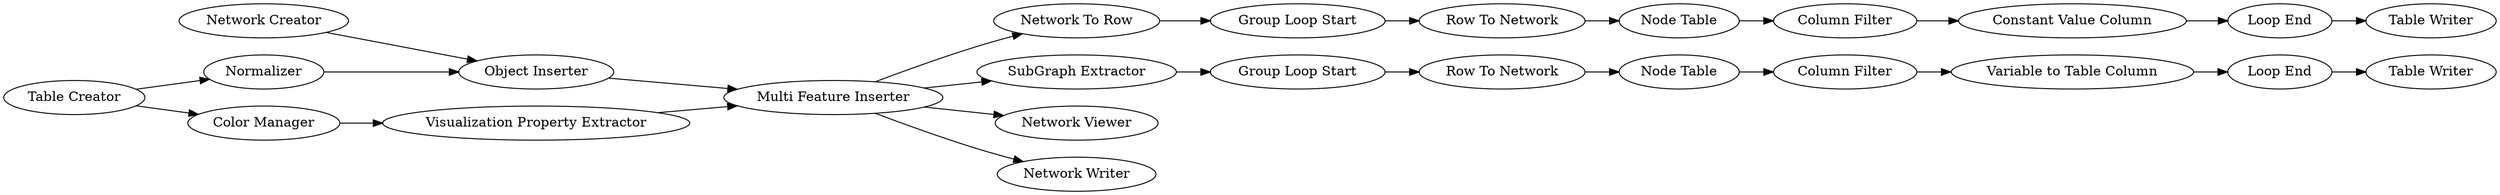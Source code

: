 digraph {
	6 -> 5
	23 -> 29
	5 -> 17
	28 -> 2
	4 -> 6
	7 -> 2
	1 -> 4
	20 -> 19
	21 -> 20
	16 -> 14
	11 -> 12
	27 -> 30
	22 -> 24
	17 -> 21
	24 -> 23
	19 -> 22
	15 -> 11
	12 -> 16
	1 -> 7
	5 -> 9
	5 -> 3
	5 -> 31
	14 -> 27
	9 -> 15
	2 -> 5
	27 [label="Loop End"]
	7 [label=Normalizer]
	9 [label="SubGraph Extractor"]
	21 [label="Group Loop Start"]
	17 [label="Network To Row"]
	3 [label="Network Viewer"]
	19 [label="Node Table"]
	24 [label="Constant Value Column"]
	31 [label="Network Writer"]
	6 [label="Visualization Property Extractor"]
	15 [label="Group Loop Start"]
	12 [label="Node Table"]
	16 [label="Column Filter"]
	1 [label="Table Creator"]
	22 [label="Column Filter"]
	28 [label="Network Creator"]
	11 [label="Row To Network"]
	4 [label="Color Manager"]
	23 [label="Loop End"]
	14 [label="Variable to Table Column"]
	5 [label="Multi Feature Inserter"]
	20 [label="Row To Network"]
	29 [label="Table Writer"]
	30 [label="Table Writer"]
	2 [label="Object Inserter"]
	rankdir=LR
}
